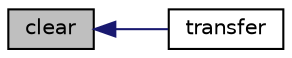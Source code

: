 digraph "clear"
{
  bgcolor="transparent";
  edge [fontname="Helvetica",fontsize="10",labelfontname="Helvetica",labelfontsize="10"];
  node [fontname="Helvetica",fontsize="10",shape=record];
  rankdir="LR";
  Node1 [label="clear",height=0.2,width=0.4,color="black", fillcolor="grey75", style="filled", fontcolor="black"];
  Node1 -> Node2 [dir="back",color="midnightblue",fontsize="10",style="solid",fontname="Helvetica"];
  Node2 [label="transfer",height=0.2,width=0.4,color="black",URL="$a02407.html#a67fed8bf1c7cb0e608ccb31d471d62db",tooltip="Transfer the contents of the argument into this List. "];
}

